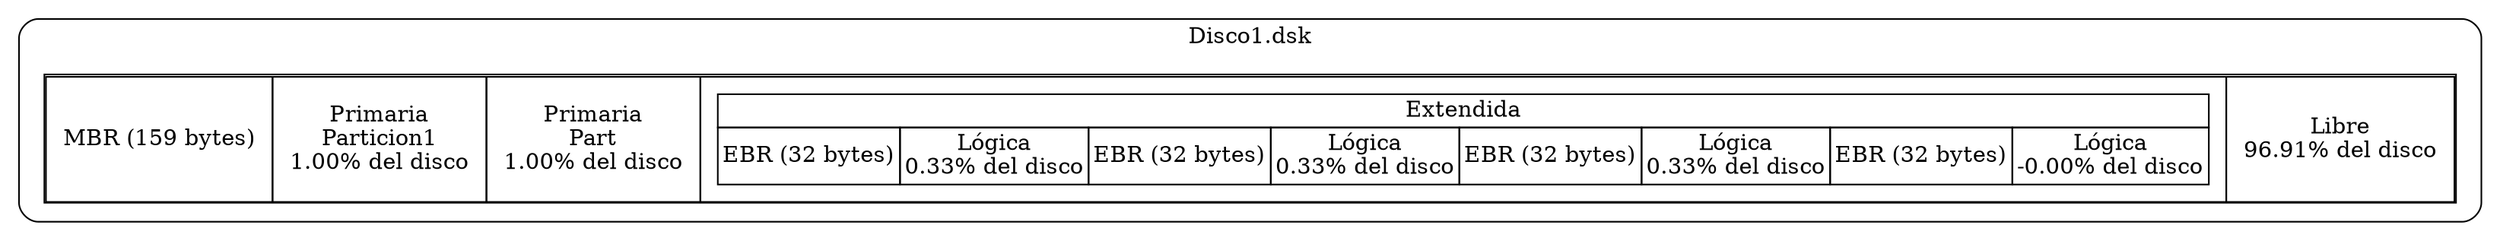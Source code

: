 digraph G {
	node [shape=none];
	graph [splines=false];
	subgraph cluster_disk {
		label="Disco1.dsk";
		style=rounded;
		color=black;
		table [label=<
			<TABLE BORDER="1" CELLBORDER="1" CELLSPACING="0" CELLPADDING="10">
			<TR>
			<TD>MBR (159 bytes)</TD>
			<TD>Primaria<br/>Particion1<br/>1.00% del disco</TD>
			<TD>Primaria<br/>Part<br/>1.00% del disco</TD>
			<TD>
				<TABLE BORDER="0" CELLBORDER="1" CELLSPACING="0">
				<TR><TD COLSPAN="16">Extendida</TD></TR>
				<TR>
				<TD>EBR (32 bytes)</TD>
				<TD>Lógica<br/>0.33% del disco</TD>
				<TD>EBR (32 bytes)</TD>
				<TD>Lógica<br/>0.33% del disco</TD>
				<TD>EBR (32 bytes)</TD>
				<TD>Lógica<br/>0.33% del disco</TD>
				<TD>EBR (32 bytes)</TD>
				<TD>Lógica<br/>-0.00% del disco</TD>
				</TR>
				</TABLE>
			</TD>
			<TD>Libre<br/>96.91% del disco</TD>
			</TR>
			</TABLE>
>];
	}
}
